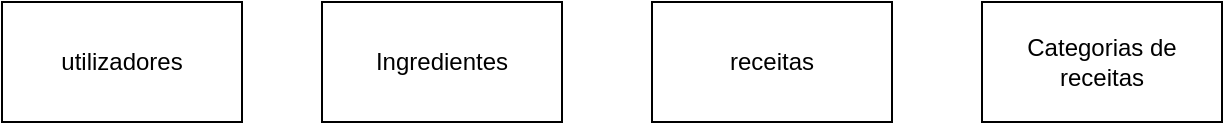 <mxfile>
    <diagram id="oUYu71WOUsazS_YyLl5T" name="Page-1">
        <mxGraphModel dx="929" dy="445" grid="1" gridSize="10" guides="1" tooltips="1" connect="1" arrows="1" fold="1" page="1" pageScale="1" pageWidth="850" pageHeight="1100" math="0" shadow="0">
            <root>
                <mxCell id="0"/>
                <mxCell id="1" parent="0"/>
                <mxCell id="2" value="utilizadores" style="whiteSpace=wrap;html=1;" vertex="1" parent="1">
                    <mxGeometry x="70" y="140" width="120" height="60" as="geometry"/>
                </mxCell>
                <mxCell id="3" value="Ingredientes" style="whiteSpace=wrap;html=1;" vertex="1" parent="1">
                    <mxGeometry x="230" y="140" width="120" height="60" as="geometry"/>
                </mxCell>
                <mxCell id="4" value="receitas" style="whiteSpace=wrap;html=1;" vertex="1" parent="1">
                    <mxGeometry x="395" y="140" width="120" height="60" as="geometry"/>
                </mxCell>
                <mxCell id="5" value="Categorias de receitas" style="whiteSpace=wrap;html=1;" vertex="1" parent="1">
                    <mxGeometry x="560" y="140" width="120" height="60" as="geometry"/>
                </mxCell>
            </root>
        </mxGraphModel>
    </diagram>
</mxfile>